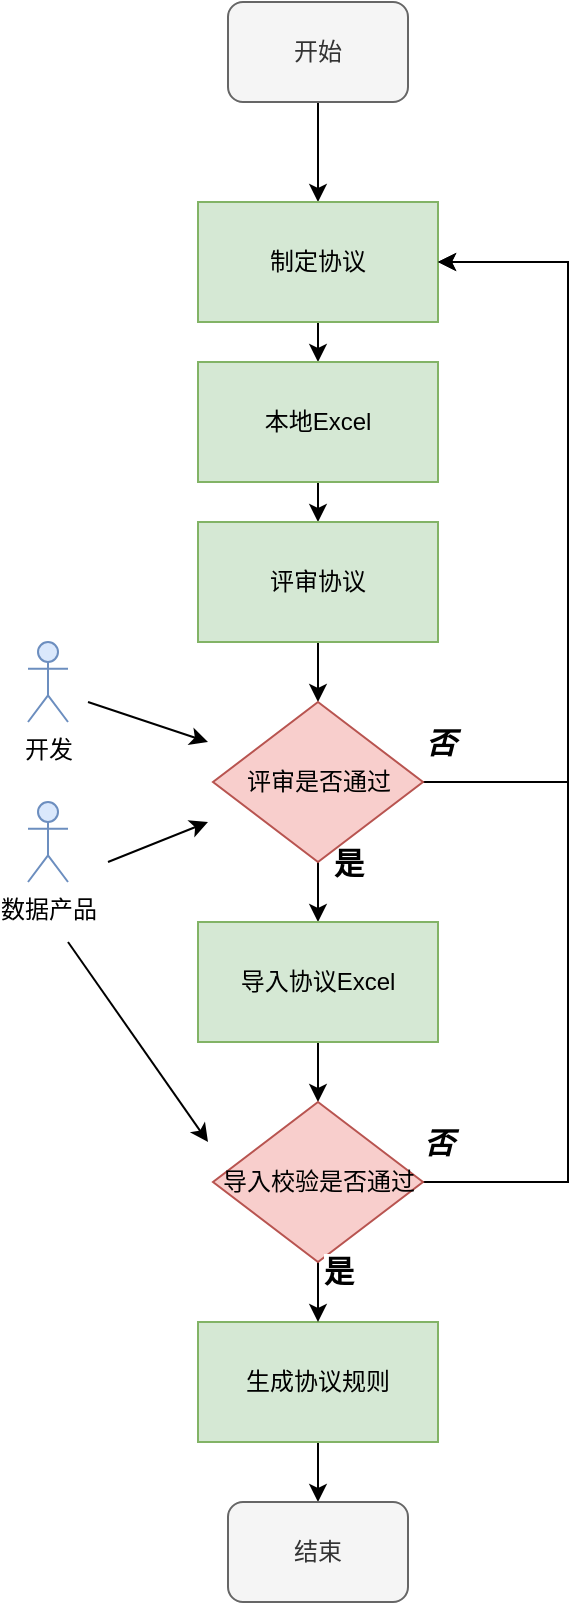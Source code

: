 <mxfile version="24.4.13" type="github">
  <diagram name="第 1 页" id="ym-yRiTKtVTiG3Xs5Rbf">
    <mxGraphModel dx="1386" dy="751" grid="1" gridSize="10" guides="1" tooltips="1" connect="1" arrows="1" fold="1" page="1" pageScale="1" pageWidth="827" pageHeight="1169" math="0" shadow="0">
      <root>
        <mxCell id="0" />
        <mxCell id="1" parent="0" />
        <mxCell id="KCqsCXx3jqqa5dBQWM4p-3" style="edgeStyle=orthogonalEdgeStyle;rounded=0;orthogonalLoop=1;jettySize=auto;html=1;exitX=0.5;exitY=1;exitDx=0;exitDy=0;" edge="1" parent="1" source="KCqsCXx3jqqa5dBQWM4p-1" target="KCqsCXx3jqqa5dBQWM4p-2">
          <mxGeometry relative="1" as="geometry" />
        </mxCell>
        <mxCell id="KCqsCXx3jqqa5dBQWM4p-1" value="开始" style="rounded=1;whiteSpace=wrap;html=1;fillColor=#f5f5f5;fontColor=#333333;strokeColor=#666666;" vertex="1" parent="1">
          <mxGeometry x="360" y="70" width="90" height="50" as="geometry" />
        </mxCell>
        <mxCell id="KCqsCXx3jqqa5dBQWM4p-5" style="edgeStyle=orthogonalEdgeStyle;rounded=0;orthogonalLoop=1;jettySize=auto;html=1;exitX=0.5;exitY=1;exitDx=0;exitDy=0;entryX=0.5;entryY=0;entryDx=0;entryDy=0;" edge="1" parent="1" source="KCqsCXx3jqqa5dBQWM4p-2" target="KCqsCXx3jqqa5dBQWM4p-4">
          <mxGeometry relative="1" as="geometry" />
        </mxCell>
        <mxCell id="KCqsCXx3jqqa5dBQWM4p-2" value="制定协议" style="rounded=0;whiteSpace=wrap;html=1;fillColor=#d5e8d4;strokeColor=#82b366;" vertex="1" parent="1">
          <mxGeometry x="345" y="170" width="120" height="60" as="geometry" />
        </mxCell>
        <mxCell id="KCqsCXx3jqqa5dBQWM4p-9" style="edgeStyle=orthogonalEdgeStyle;rounded=0;orthogonalLoop=1;jettySize=auto;html=1;exitX=0.5;exitY=1;exitDx=0;exitDy=0;entryX=0.5;entryY=0;entryDx=0;entryDy=0;" edge="1" parent="1" source="KCqsCXx3jqqa5dBQWM4p-4" target="KCqsCXx3jqqa5dBQWM4p-8">
          <mxGeometry relative="1" as="geometry" />
        </mxCell>
        <mxCell id="KCqsCXx3jqqa5dBQWM4p-4" value="本地Excel" style="rounded=0;whiteSpace=wrap;html=1;fillColor=#d5e8d4;strokeColor=#82b366;" vertex="1" parent="1">
          <mxGeometry x="345" y="250" width="120" height="60" as="geometry" />
        </mxCell>
        <mxCell id="KCqsCXx3jqqa5dBQWM4p-11" style="edgeStyle=orthogonalEdgeStyle;rounded=0;orthogonalLoop=1;jettySize=auto;html=1;exitX=0.5;exitY=1;exitDx=0;exitDy=0;" edge="1" parent="1" source="KCqsCXx3jqqa5dBQWM4p-8" target="KCqsCXx3jqqa5dBQWM4p-10">
          <mxGeometry relative="1" as="geometry" />
        </mxCell>
        <mxCell id="KCqsCXx3jqqa5dBQWM4p-8" value="评审协议" style="rounded=0;whiteSpace=wrap;html=1;fillColor=#d5e8d4;strokeColor=#82b366;" vertex="1" parent="1">
          <mxGeometry x="345" y="330" width="120" height="60" as="geometry" />
        </mxCell>
        <mxCell id="KCqsCXx3jqqa5dBQWM4p-12" style="edgeStyle=orthogonalEdgeStyle;rounded=0;orthogonalLoop=1;jettySize=auto;html=1;exitX=1;exitY=0.5;exitDx=0;exitDy=0;entryX=1;entryY=0.5;entryDx=0;entryDy=0;" edge="1" parent="1" source="KCqsCXx3jqqa5dBQWM4p-10" target="KCqsCXx3jqqa5dBQWM4p-2">
          <mxGeometry relative="1" as="geometry">
            <Array as="points">
              <mxPoint x="530" y="460" />
              <mxPoint x="530" y="200" />
            </Array>
          </mxGeometry>
        </mxCell>
        <mxCell id="KCqsCXx3jqqa5dBQWM4p-13" value="否" style="edgeLabel;html=1;align=center;verticalAlign=middle;resizable=0;points=[];fontSize=15;fontStyle=3" vertex="1" connectable="0" parent="KCqsCXx3jqqa5dBQWM4p-12">
          <mxGeometry x="-0.93" y="-4" relative="1" as="geometry">
            <mxPoint x="-6" y="-24" as="offset" />
          </mxGeometry>
        </mxCell>
        <mxCell id="KCqsCXx3jqqa5dBQWM4p-15" style="edgeStyle=orthogonalEdgeStyle;rounded=0;orthogonalLoop=1;jettySize=auto;html=1;exitX=0.5;exitY=1;exitDx=0;exitDy=0;" edge="1" parent="1" source="KCqsCXx3jqqa5dBQWM4p-10" target="KCqsCXx3jqqa5dBQWM4p-14">
          <mxGeometry relative="1" as="geometry" />
        </mxCell>
        <mxCell id="KCqsCXx3jqqa5dBQWM4p-16" value="是" style="edgeLabel;html=1;align=center;verticalAlign=middle;resizable=0;points=[];fontSize=15;fontStyle=1" vertex="1" connectable="0" parent="KCqsCXx3jqqa5dBQWM4p-15">
          <mxGeometry x="-0.68" y="-4" relative="1" as="geometry">
            <mxPoint x="19" y="-8" as="offset" />
          </mxGeometry>
        </mxCell>
        <mxCell id="KCqsCXx3jqqa5dBQWM4p-10" value="评审是否通过" style="rhombus;whiteSpace=wrap;html=1;fillColor=#f8cecc;strokeColor=#b85450;" vertex="1" parent="1">
          <mxGeometry x="352.5" y="420" width="105" height="80" as="geometry" />
        </mxCell>
        <mxCell id="KCqsCXx3jqqa5dBQWM4p-29" style="edgeStyle=orthogonalEdgeStyle;rounded=0;orthogonalLoop=1;jettySize=auto;html=1;exitX=0.5;exitY=1;exitDx=0;exitDy=0;" edge="1" parent="1" source="KCqsCXx3jqqa5dBQWM4p-14" target="KCqsCXx3jqqa5dBQWM4p-28">
          <mxGeometry relative="1" as="geometry" />
        </mxCell>
        <mxCell id="KCqsCXx3jqqa5dBQWM4p-14" value="导入协议Excel" style="rounded=0;whiteSpace=wrap;html=1;fillColor=#d5e8d4;strokeColor=#82b366;" vertex="1" parent="1">
          <mxGeometry x="345" y="530" width="120" height="60" as="geometry" />
        </mxCell>
        <mxCell id="KCqsCXx3jqqa5dBQWM4p-20" style="edgeStyle=orthogonalEdgeStyle;rounded=0;orthogonalLoop=1;jettySize=auto;html=1;exitX=0.5;exitY=1;exitDx=0;exitDy=0;entryX=0.5;entryY=0;entryDx=0;entryDy=0;" edge="1" parent="1" source="KCqsCXx3jqqa5dBQWM4p-17" target="KCqsCXx3jqqa5dBQWM4p-19">
          <mxGeometry relative="1" as="geometry" />
        </mxCell>
        <mxCell id="KCqsCXx3jqqa5dBQWM4p-17" value="生成协议规则" style="rounded=0;whiteSpace=wrap;html=1;fillColor=#d5e8d4;strokeColor=#82b366;" vertex="1" parent="1">
          <mxGeometry x="345" y="730" width="120" height="60" as="geometry" />
        </mxCell>
        <mxCell id="KCqsCXx3jqqa5dBQWM4p-19" value="结束" style="rounded=1;whiteSpace=wrap;html=1;fillColor=#f5f5f5;fontColor=#333333;strokeColor=#666666;" vertex="1" parent="1">
          <mxGeometry x="360" y="820" width="90" height="50" as="geometry" />
        </mxCell>
        <mxCell id="KCqsCXx3jqqa5dBQWM4p-21" value="开发" style="shape=umlActor;verticalLabelPosition=bottom;verticalAlign=top;html=1;outlineConnect=0;fillColor=#dae8fc;strokeColor=#6c8ebf;" vertex="1" parent="1">
          <mxGeometry x="260" y="390" width="20" height="40" as="geometry" />
        </mxCell>
        <mxCell id="KCqsCXx3jqqa5dBQWM4p-22" value="数据产品" style="shape=umlActor;verticalLabelPosition=bottom;verticalAlign=top;html=1;outlineConnect=0;fillColor=#dae8fc;strokeColor=#6c8ebf;" vertex="1" parent="1">
          <mxGeometry x="260" y="470" width="20" height="40" as="geometry" />
        </mxCell>
        <mxCell id="KCqsCXx3jqqa5dBQWM4p-25" value="" style="endArrow=classic;html=1;rounded=0;" edge="1" parent="1">
          <mxGeometry width="50" height="50" relative="1" as="geometry">
            <mxPoint x="290" y="420" as="sourcePoint" />
            <mxPoint x="350" y="440" as="targetPoint" />
          </mxGeometry>
        </mxCell>
        <mxCell id="KCqsCXx3jqqa5dBQWM4p-26" value="" style="endArrow=classic;html=1;rounded=0;" edge="1" parent="1">
          <mxGeometry width="50" height="50" relative="1" as="geometry">
            <mxPoint x="300" y="500" as="sourcePoint" />
            <mxPoint x="350" y="480" as="targetPoint" />
          </mxGeometry>
        </mxCell>
        <mxCell id="KCqsCXx3jqqa5dBQWM4p-31" style="edgeStyle=orthogonalEdgeStyle;rounded=0;orthogonalLoop=1;jettySize=auto;html=1;exitX=1;exitY=0.5;exitDx=0;exitDy=0;entryX=1;entryY=0.5;entryDx=0;entryDy=0;" edge="1" parent="1" source="KCqsCXx3jqqa5dBQWM4p-28" target="KCqsCXx3jqqa5dBQWM4p-2">
          <mxGeometry relative="1" as="geometry">
            <Array as="points">
              <mxPoint x="530" y="660" />
              <mxPoint x="530" y="200" />
            </Array>
          </mxGeometry>
        </mxCell>
        <mxCell id="KCqsCXx3jqqa5dBQWM4p-33" style="edgeStyle=orthogonalEdgeStyle;rounded=0;orthogonalLoop=1;jettySize=auto;html=1;exitX=0.5;exitY=1;exitDx=0;exitDy=0;entryX=0.5;entryY=0;entryDx=0;entryDy=0;" edge="1" parent="1" source="KCqsCXx3jqqa5dBQWM4p-28" target="KCqsCXx3jqqa5dBQWM4p-17">
          <mxGeometry relative="1" as="geometry" />
        </mxCell>
        <mxCell id="KCqsCXx3jqqa5dBQWM4p-28" value="导入校验是否通过" style="rhombus;whiteSpace=wrap;html=1;fillColor=#f8cecc;strokeColor=#b85450;" vertex="1" parent="1">
          <mxGeometry x="352.5" y="620" width="105" height="80" as="geometry" />
        </mxCell>
        <mxCell id="KCqsCXx3jqqa5dBQWM4p-32" value="否" style="edgeLabel;html=1;align=center;verticalAlign=middle;resizable=0;points=[];fontSize=15;fontStyle=3" vertex="1" connectable="0" parent="1">
          <mxGeometry x="465" y="640" as="geometry" />
        </mxCell>
        <mxCell id="KCqsCXx3jqqa5dBQWM4p-34" value="是" style="edgeLabel;html=1;align=center;verticalAlign=middle;resizable=0;points=[];fontSize=15;fontStyle=1" vertex="1" connectable="0" parent="1">
          <mxGeometry x="390" y="700" as="geometry">
            <mxPoint x="25" y="4" as="offset" />
          </mxGeometry>
        </mxCell>
        <mxCell id="KCqsCXx3jqqa5dBQWM4p-35" value="" style="endArrow=classic;html=1;rounded=0;" edge="1" parent="1">
          <mxGeometry width="50" height="50" relative="1" as="geometry">
            <mxPoint x="280" y="540" as="sourcePoint" />
            <mxPoint x="350" y="640" as="targetPoint" />
          </mxGeometry>
        </mxCell>
      </root>
    </mxGraphModel>
  </diagram>
</mxfile>
